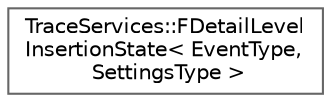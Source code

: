 digraph "Graphical Class Hierarchy"
{
 // INTERACTIVE_SVG=YES
 // LATEX_PDF_SIZE
  bgcolor="transparent";
  edge [fontname=Helvetica,fontsize=10,labelfontname=Helvetica,labelfontsize=10];
  node [fontname=Helvetica,fontsize=10,shape=box,height=0.2,width=0.4];
  rankdir="LR";
  Node0 [id="Node000000",label="TraceServices::FDetailLevel\lInsertionState\< EventType,\l SettingsType \>",height=0.2,width=0.4,color="grey40", fillcolor="white", style="filled",URL="$d2/d7c/structTraceServices_1_1FDetailLevelInsertionState.html",tooltip=" "];
}
